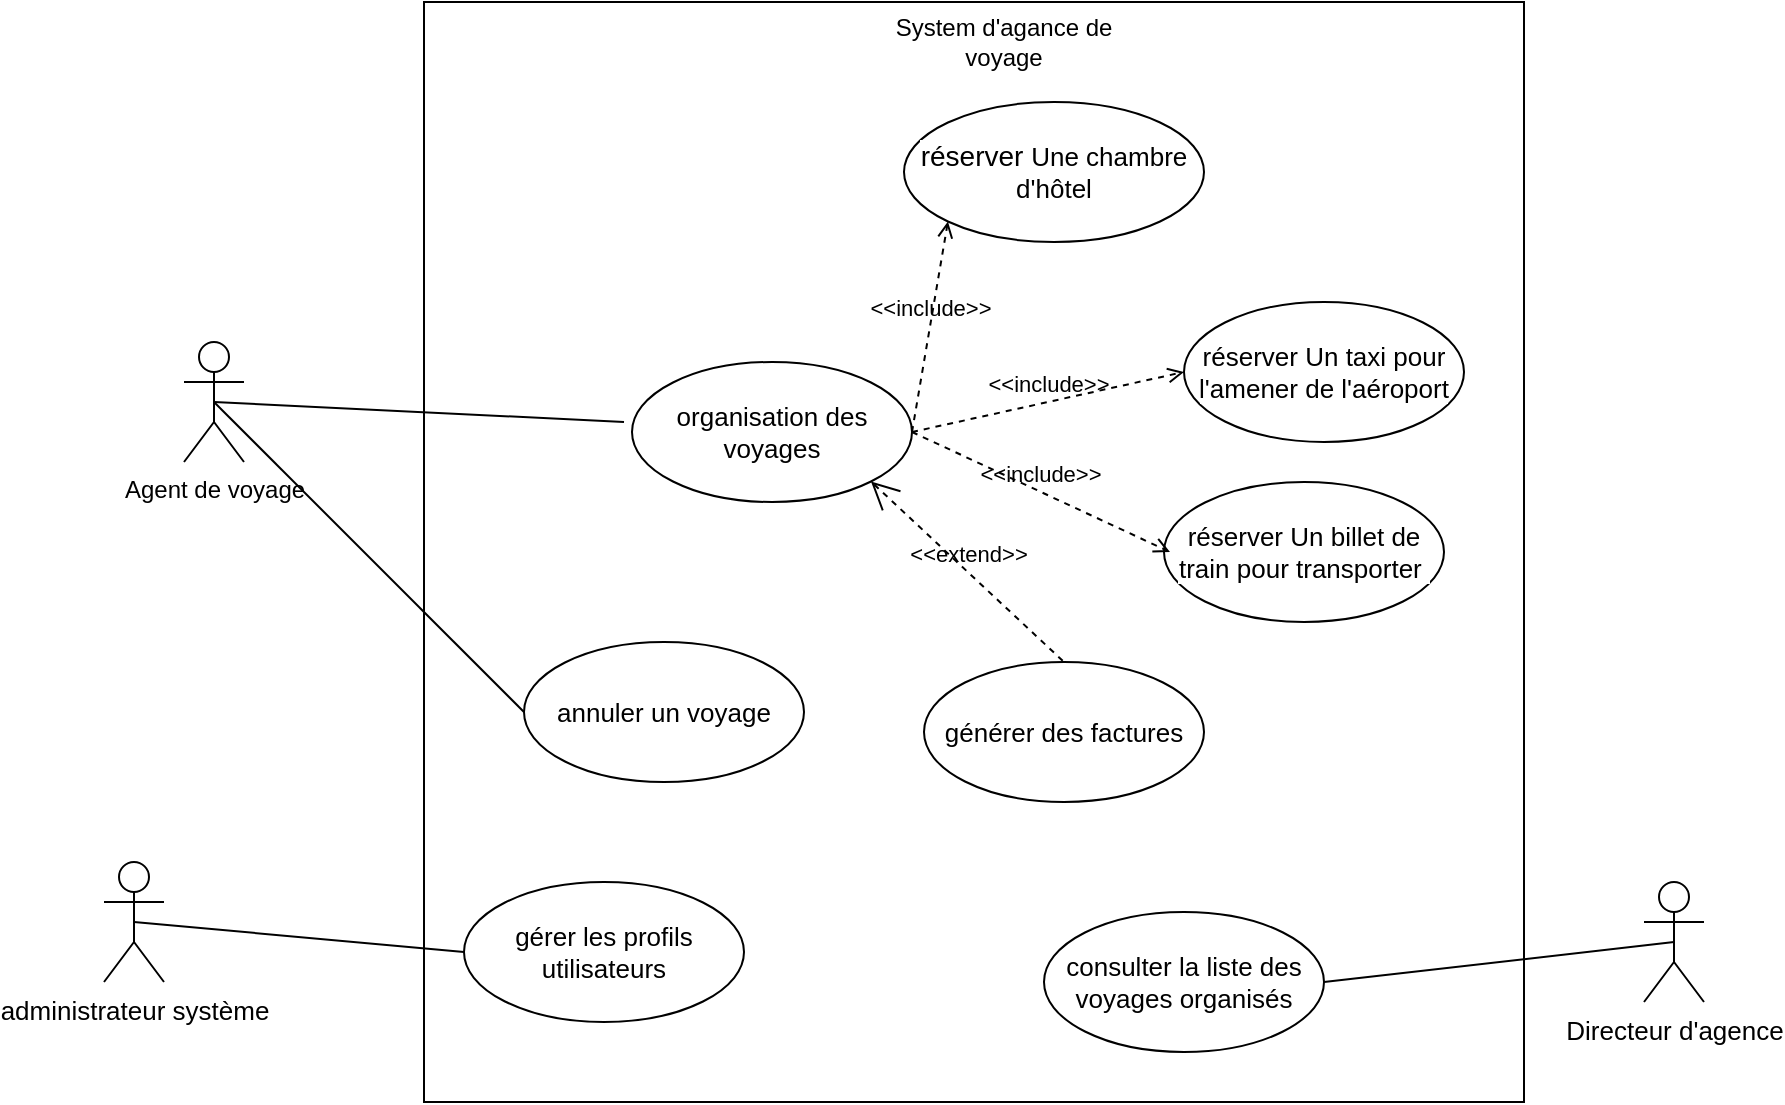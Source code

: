 <mxfile version="14.1.8" type="github">
  <diagram id="b9fodzuVyV2S3PIZTeEi" name="Page-1">
    <mxGraphModel dx="1038" dy="500" grid="1" gridSize="10" guides="1" tooltips="1" connect="1" arrows="1" fold="1" page="1" pageScale="1" pageWidth="827" pageHeight="1169" math="0" shadow="0">
      <root>
        <mxCell id="0" />
        <mxCell id="1" parent="0" />
        <mxCell id="QL5EGu5LTax57kuQGpVH-1" value="" style="whiteSpace=wrap;html=1;aspect=fixed;" vertex="1" parent="1">
          <mxGeometry x="240" y="60" width="550" height="550" as="geometry" />
        </mxCell>
        <mxCell id="QL5EGu5LTax57kuQGpVH-2" value="Agent de voyage" style="shape=umlActor;html=1;verticalLabelPosition=bottom;verticalAlign=top;align=center;" vertex="1" parent="1">
          <mxGeometry x="120" y="230" width="30" height="60" as="geometry" />
        </mxCell>
        <mxCell id="QL5EGu5LTax57kuQGpVH-3" value="&lt;span style=&quot;font-family: &amp;#34;nunito sans&amp;#34; , sans-serif ; font-size: 14px ; background-color: rgb(255 , 255 , 255)&quot;&gt;réserver&amp;nbsp;&lt;/span&gt;&lt;span style=&quot;font-family: &amp;#34;nunito sans&amp;#34; , sans-serif ; font-size: 13px ; background-color: rgb(255 , 255 , 255)&quot;&gt;Une chambre d&#39;hôtel&lt;/span&gt;" style="ellipse;whiteSpace=wrap;html=1;" vertex="1" parent="1">
          <mxGeometry x="480" y="110" width="150" height="70" as="geometry" />
        </mxCell>
        <mxCell id="QL5EGu5LTax57kuQGpVH-4" value="&lt;span style=&quot;font-family: &amp;#34;nunito sans&amp;#34; , sans-serif ; font-size: 13px ; background-color: rgb(255 , 255 , 255)&quot;&gt;réserver&amp;nbsp;&lt;/span&gt;&lt;span style=&quot;font-family: &amp;#34;nunito sans&amp;#34; , sans-serif ; font-size: 13px ; background-color: rgb(255 , 255 , 255)&quot;&gt;Un taxi pour l&#39;amener de l&#39;aéroport&lt;/span&gt;" style="ellipse;whiteSpace=wrap;html=1;" vertex="1" parent="1">
          <mxGeometry x="620" y="210" width="140" height="70" as="geometry" />
        </mxCell>
        <mxCell id="QL5EGu5LTax57kuQGpVH-5" value="&lt;span style=&quot;font-family: &amp;#34;nunito sans&amp;#34; , sans-serif ; font-size: 13px ; background-color: rgb(255 , 255 , 255)&quot;&gt;réserver&amp;nbsp;&lt;/span&gt;&lt;span style=&quot;font-family: &amp;#34;nunito sans&amp;#34; , sans-serif ; font-size: 13px ; background-color: rgb(255 , 255 , 255)&quot;&gt;Un billet de train pour transporter&amp;nbsp;&lt;/span&gt;" style="ellipse;whiteSpace=wrap;html=1;" vertex="1" parent="1">
          <mxGeometry x="610" y="300" width="140" height="70" as="geometry" />
        </mxCell>
        <mxCell id="QL5EGu5LTax57kuQGpVH-6" value="&lt;span style=&quot;font-family: &amp;#34;nunito sans&amp;#34; , sans-serif ; background-color: rgb(255 , 255 , 255) ; font-size: 13px&quot;&gt;organisation des voyages&lt;/span&gt;" style="ellipse;whiteSpace=wrap;html=1;" vertex="1" parent="1">
          <mxGeometry x="344" y="240" width="140" height="70" as="geometry" />
        </mxCell>
        <mxCell id="QL5EGu5LTax57kuQGpVH-7" value="" style="edgeStyle=none;html=1;endArrow=none;verticalAlign=bottom;exitX=0.5;exitY=0.5;exitDx=0;exitDy=0;exitPerimeter=0;" edge="1" parent="1" source="QL5EGu5LTax57kuQGpVH-2">
          <mxGeometry width="160" relative="1" as="geometry">
            <mxPoint x="340" y="280" as="sourcePoint" />
            <mxPoint x="340" y="270" as="targetPoint" />
          </mxGeometry>
        </mxCell>
        <mxCell id="QL5EGu5LTax57kuQGpVH-8" value="&amp;lt;&amp;lt;include&amp;gt;&amp;gt;" style="edgeStyle=none;html=1;endArrow=open;verticalAlign=bottom;dashed=1;labelBackgroundColor=none;entryX=0;entryY=1;entryDx=0;entryDy=0;exitX=1;exitY=0.5;exitDx=0;exitDy=0;" edge="1" parent="1" source="QL5EGu5LTax57kuQGpVH-6" target="QL5EGu5LTax57kuQGpVH-3">
          <mxGeometry width="160" relative="1" as="geometry">
            <mxPoint x="340" y="280" as="sourcePoint" />
            <mxPoint x="500" y="280" as="targetPoint" />
          </mxGeometry>
        </mxCell>
        <mxCell id="QL5EGu5LTax57kuQGpVH-9" value="&amp;lt;&amp;lt;include&amp;gt;&amp;gt;" style="edgeStyle=none;html=1;endArrow=open;verticalAlign=bottom;dashed=1;labelBackgroundColor=none;entryX=0;entryY=0.5;entryDx=0;entryDy=0;exitX=1;exitY=0.5;exitDx=0;exitDy=0;" edge="1" parent="1" source="QL5EGu5LTax57kuQGpVH-6" target="QL5EGu5LTax57kuQGpVH-4">
          <mxGeometry width="160" relative="1" as="geometry">
            <mxPoint x="340" y="280" as="sourcePoint" />
            <mxPoint x="500" y="280" as="targetPoint" />
          </mxGeometry>
        </mxCell>
        <mxCell id="QL5EGu5LTax57kuQGpVH-10" value="&amp;lt;&amp;lt;include&amp;gt;&amp;gt;" style="edgeStyle=none;html=1;endArrow=open;verticalAlign=bottom;dashed=1;labelBackgroundColor=none;exitX=1;exitY=0.5;exitDx=0;exitDy=0;" edge="1" parent="1" source="QL5EGu5LTax57kuQGpVH-6">
          <mxGeometry width="160" relative="1" as="geometry">
            <mxPoint x="340" y="280" as="sourcePoint" />
            <mxPoint x="613" y="335" as="targetPoint" />
          </mxGeometry>
        </mxCell>
        <mxCell id="QL5EGu5LTax57kuQGpVH-11" value="System d&#39;agance de voyage" style="text;html=1;strokeColor=none;fillColor=none;align=center;verticalAlign=middle;whiteSpace=wrap;rounded=0;" vertex="1" parent="1">
          <mxGeometry x="465" y="70" width="130" height="20" as="geometry" />
        </mxCell>
        <mxCell id="QL5EGu5LTax57kuQGpVH-12" value="&lt;span style=&quot;font-family: &amp;#34;nunito sans&amp;#34; , sans-serif ; font-size: 13px ; text-align: left ; background-color: rgb(255 , 255 , 255)&quot;&gt;administrateur système&lt;/span&gt;" style="shape=umlActor;html=1;verticalLabelPosition=bottom;verticalAlign=top;align=center;" vertex="1" parent="1">
          <mxGeometry x="80" y="490" width="30" height="60" as="geometry" />
        </mxCell>
        <mxCell id="QL5EGu5LTax57kuQGpVH-13" value="&lt;span style=&quot;font-family: &amp;#34;nunito sans&amp;#34; , sans-serif ; font-size: 13px ; text-align: left ; background-color: rgb(255 , 255 , 255)&quot;&gt;Directeur d&#39;agence&lt;/span&gt;" style="shape=umlActor;html=1;verticalLabelPosition=bottom;verticalAlign=top;align=center;" vertex="1" parent="1">
          <mxGeometry x="850" y="500" width="30" height="60" as="geometry" />
        </mxCell>
        <mxCell id="QL5EGu5LTax57kuQGpVH-14" value="&lt;span style=&quot;font-family: &amp;#34;nunito sans&amp;#34; , sans-serif ; font-size: 13px ; text-align: left ; background-color: rgb(255 , 255 , 255)&quot;&gt;annuler un voyage&lt;/span&gt;" style="ellipse;whiteSpace=wrap;html=1;" vertex="1" parent="1">
          <mxGeometry x="290" y="380" width="140" height="70" as="geometry" />
        </mxCell>
        <mxCell id="QL5EGu5LTax57kuQGpVH-15" value="&lt;span style=&quot;font-family: &amp;#34;nunito sans&amp;#34; , sans-serif ; text-align: left ; background-color: rgb(255 , 255 , 255) ; font-size: 13px&quot;&gt;générer des factures&lt;/span&gt;" style="ellipse;whiteSpace=wrap;html=1;" vertex="1" parent="1">
          <mxGeometry x="490" y="390" width="140" height="70" as="geometry" />
        </mxCell>
        <mxCell id="QL5EGu5LTax57kuQGpVH-16" value="" style="edgeStyle=none;html=1;endArrow=none;verticalAlign=bottom;exitX=0.5;exitY=0.5;exitDx=0;exitDy=0;exitPerimeter=0;entryX=0;entryY=0.5;entryDx=0;entryDy=0;" edge="1" parent="1" source="QL5EGu5LTax57kuQGpVH-2" target="QL5EGu5LTax57kuQGpVH-14">
          <mxGeometry width="160" relative="1" as="geometry">
            <mxPoint x="360" y="410" as="sourcePoint" />
            <mxPoint x="520" y="410" as="targetPoint" />
          </mxGeometry>
        </mxCell>
        <mxCell id="QL5EGu5LTax57kuQGpVH-18" value="&amp;lt;&amp;lt;extend&amp;gt;&amp;gt;" style="edgeStyle=none;html=1;startArrow=open;endArrow=none;startSize=12;verticalAlign=bottom;dashed=1;labelBackgroundColor=none;entryX=0.5;entryY=0;entryDx=0;entryDy=0;exitX=1;exitY=1;exitDx=0;exitDy=0;" edge="1" parent="1" source="QL5EGu5LTax57kuQGpVH-6" target="QL5EGu5LTax57kuQGpVH-15">
          <mxGeometry width="160" relative="1" as="geometry">
            <mxPoint x="360" y="410" as="sourcePoint" />
            <mxPoint x="520" y="410" as="targetPoint" />
          </mxGeometry>
        </mxCell>
        <mxCell id="QL5EGu5LTax57kuQGpVH-19" value="" style="edgeStyle=none;html=1;endArrow=none;verticalAlign=bottom;exitX=0.5;exitY=0.5;exitDx=0;exitDy=0;exitPerimeter=0;entryX=0;entryY=0.5;entryDx=0;entryDy=0;" edge="1" parent="1" source="QL5EGu5LTax57kuQGpVH-12" target="QL5EGu5LTax57kuQGpVH-21">
          <mxGeometry width="160" relative="1" as="geometry">
            <mxPoint x="100" y="530" as="sourcePoint" />
            <mxPoint x="260" y="530" as="targetPoint" />
          </mxGeometry>
        </mxCell>
        <mxCell id="QL5EGu5LTax57kuQGpVH-20" value="" style="edgeStyle=none;html=1;endArrow=none;verticalAlign=bottom;entryX=0.5;entryY=0.5;entryDx=0;entryDy=0;entryPerimeter=0;exitX=1;exitY=0.5;exitDx=0;exitDy=0;" edge="1" parent="1" source="QL5EGu5LTax57kuQGpVH-22" target="QL5EGu5LTax57kuQGpVH-13">
          <mxGeometry width="160" relative="1" as="geometry">
            <mxPoint x="700" y="540" as="sourcePoint" />
            <mxPoint x="860" y="540" as="targetPoint" />
          </mxGeometry>
        </mxCell>
        <mxCell id="QL5EGu5LTax57kuQGpVH-21" value="&lt;span style=&quot;font-family: &amp;#34;nunito sans&amp;#34; , sans-serif ; font-size: 13px ; text-align: left ; background-color: rgb(255 , 255 , 255)&quot;&gt;gérer les profils utilisateurs&lt;/span&gt;" style="ellipse;whiteSpace=wrap;html=1;" vertex="1" parent="1">
          <mxGeometry x="260" y="500" width="140" height="70" as="geometry" />
        </mxCell>
        <mxCell id="QL5EGu5LTax57kuQGpVH-22" value="&lt;span style=&quot;font-family: &amp;#34;nunito sans&amp;#34; , sans-serif ; font-size: 13px ; text-align: left ; background-color: rgb(255 , 255 , 255)&quot;&gt;consulter la liste des voyages organisés&lt;/span&gt;" style="ellipse;whiteSpace=wrap;html=1;" vertex="1" parent="1">
          <mxGeometry x="550" y="515" width="140" height="70" as="geometry" />
        </mxCell>
      </root>
    </mxGraphModel>
  </diagram>
</mxfile>
